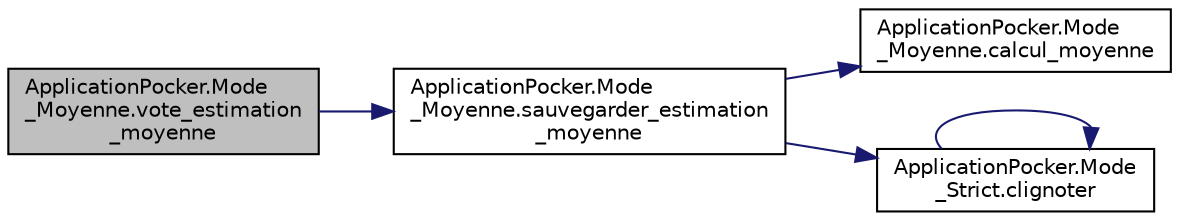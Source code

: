 digraph "ApplicationPocker.Mode_Moyenne.vote_estimation_moyenne"
{
  edge [fontname="Helvetica",fontsize="10",labelfontname="Helvetica",labelfontsize="10"];
  node [fontname="Helvetica",fontsize="10",shape=record];
  rankdir="LR";
  Node33 [label="ApplicationPocker.Mode\l_Moyenne.vote_estimation\l_moyenne",height=0.2,width=0.4,color="black", fillcolor="grey75", style="filled", fontcolor="black"];
  Node33 -> Node34 [color="midnightblue",fontsize="10",style="solid",fontname="Helvetica"];
  Node34 [label="ApplicationPocker.Mode\l_Moyenne.sauvegarder_estimation\l_moyenne",height=0.2,width=0.4,color="black", fillcolor="white", style="filled",URL="$class_application_pocker_1_1_mode___moyenne.html#ac296841827d4091a6bc13eebb68e9d26"];
  Node34 -> Node35 [color="midnightblue",fontsize="10",style="solid",fontname="Helvetica"];
  Node35 [label="ApplicationPocker.Mode\l_Moyenne.calcul_moyenne",height=0.2,width=0.4,color="black", fillcolor="white", style="filled",URL="$class_application_pocker_1_1_mode___moyenne.html#a332b0847f5de402967366762c6d8c4f9"];
  Node34 -> Node36 [color="midnightblue",fontsize="10",style="solid",fontname="Helvetica"];
  Node36 [label="ApplicationPocker.Mode\l_Strict.clignoter",height=0.2,width=0.4,color="black", fillcolor="white", style="filled",URL="$class_application_pocker_1_1_mode___strict.html#a843a41abde8f3149546359546840d74a"];
  Node36 -> Node36 [color="midnightblue",fontsize="10",style="solid",fontname="Helvetica"];
}
